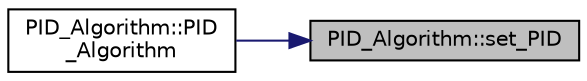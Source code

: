 digraph "PID_Algorithm::set_PID"
{
 // INTERACTIVE_SVG=YES
 // LATEX_PDF_SIZE
  edge [fontname="Helvetica",fontsize="10",labelfontname="Helvetica",labelfontsize="10"];
  node [fontname="Helvetica",fontsize="10",shape=record];
  rankdir="RL";
  Node50 [label="PID_Algorithm::set_PID",height=0.2,width=0.4,color="black", fillcolor="grey75", style="filled", fontcolor="black",tooltip=" "];
  Node50 -> Node51 [dir="back",color="midnightblue",fontsize="10",style="solid",fontname="Helvetica"];
  Node51 [label="PID_Algorithm::PID\l_Algorithm",height=0.2,width=0.4,color="black", fillcolor="white", style="filled",URL="$class_p_i_d___algorithm.html#a77e1b4df4f9605df9373deb336c47987",tooltip=" "];
}
